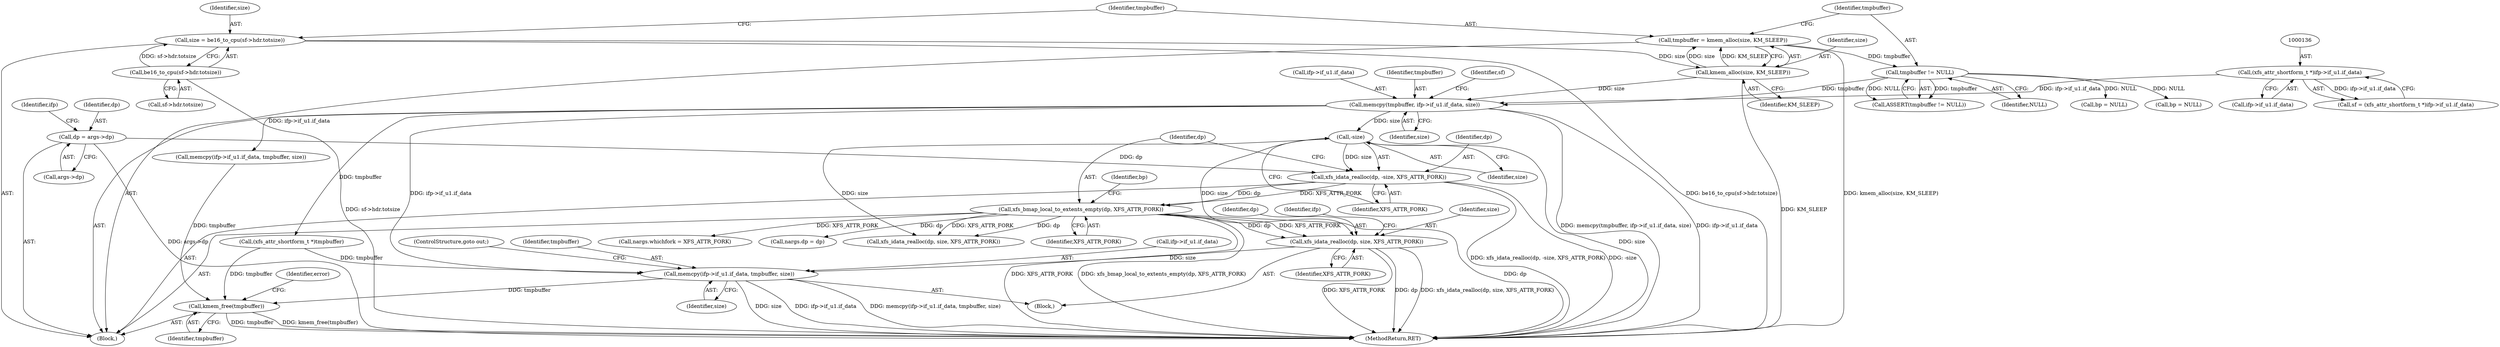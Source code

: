 digraph "0_linux_bb3d48dcf86a97dc25fe9fc2c11938e19cb4399a@API" {
"1000237" [label="(Call,xfs_idata_realloc(dp, size, XFS_ATTR_FORK))"];
"1000177" [label="(Call,xfs_bmap_local_to_extents_empty(dp, XFS_ATTR_FORK))"];
"1000172" [label="(Call,xfs_idata_realloc(dp, -size, XFS_ATTR_FORK))"];
"1000123" [label="(Call,dp = args->dp)"];
"1000174" [label="(Call,-size)"];
"1000159" [label="(Call,memcpy(tmpbuffer, ifp->if_u1.if_data, size))"];
"1000156" [label="(Call,tmpbuffer != NULL)"];
"1000150" [label="(Call,tmpbuffer = kmem_alloc(size, KM_SLEEP))"];
"1000152" [label="(Call,kmem_alloc(size, KM_SLEEP))"];
"1000142" [label="(Call,size = be16_to_cpu(sf->hdr.totsize))"];
"1000144" [label="(Call,be16_to_cpu(sf->hdr.totsize))"];
"1000135" [label="(Call,(xfs_attr_shortform_t *)ifp->if_u1.if_data)"];
"1000241" [label="(Call,memcpy(ifp->if_u1.if_data, tmpbuffer, size))"];
"1000419" [label="(Call,kmem_free(tmpbuffer))"];
"1000109" [label="(Block,)"];
"1000151" [label="(Identifier,tmpbuffer)"];
"1000150" [label="(Call,tmpbuffer = kmem_alloc(size, KM_SLEEP))"];
"1000155" [label="(Call,ASSERT(tmpbuffer != NULL))"];
"1000175" [label="(Identifier,size)"];
"1000154" [label="(Identifier,KM_SLEEP)"];
"1000180" [label="(Call,bp = NULL)"];
"1000143" [label="(Identifier,size)"];
"1000142" [label="(Call,size = be16_to_cpu(sf->hdr.totsize))"];
"1000161" [label="(Call,ifp->if_u1.if_data)"];
"1000249" [label="(ControlStructure,goto out;)"];
"1000181" [label="(Identifier,bp)"];
"1000176" [label="(Identifier,XFS_ATTR_FORK)"];
"1000169" [label="(Call,(xfs_attr_shortform_t *)tmpbuffer)"];
"1000160" [label="(Identifier,tmpbuffer)"];
"1000420" [label="(Identifier,tmpbuffer)"];
"1000159" [label="(Call,memcpy(tmpbuffer, ifp->if_u1.if_data, size))"];
"1000231" [label="(Call,bp = NULL)"];
"1000133" [label="(Call,sf = (xfs_attr_shortform_t *)ifp->if_u1.if_data)"];
"1000166" [label="(Identifier,size)"];
"1000177" [label="(Call,xfs_bmap_local_to_extents_empty(dp, XFS_ATTR_FORK))"];
"1000247" [label="(Identifier,tmpbuffer)"];
"1000419" [label="(Call,kmem_free(tmpbuffer))"];
"1000244" [label="(Identifier,ifp)"];
"1000144" [label="(Call,be16_to_cpu(sf->hdr.totsize))"];
"1000153" [label="(Identifier,size)"];
"1000241" [label="(Call,memcpy(ifp->if_u1.if_data, tmpbuffer, size))"];
"1000248" [label="(Identifier,size)"];
"1000258" [label="(Call,nargs.dp = dp)"];
"1000174" [label="(Call,-size)"];
"1000135" [label="(Call,(xfs_attr_shortform_t *)ifp->if_u1.if_data)"];
"1000137" [label="(Call,ifp->if_u1.if_data)"];
"1000125" [label="(Call,args->dp)"];
"1000156" [label="(Call,tmpbuffer != NULL)"];
"1000157" [label="(Identifier,tmpbuffer)"];
"1000173" [label="(Identifier,dp)"];
"1000198" [label="(Call,xfs_idata_realloc(dp, size, XFS_ATTR_FORK))"];
"1000179" [label="(Identifier,XFS_ATTR_FORK)"];
"1000239" [label="(Identifier,size)"];
"1000145" [label="(Call,sf->hdr.totsize)"];
"1000152" [label="(Call,kmem_alloc(size, KM_SLEEP))"];
"1000238" [label="(Identifier,dp)"];
"1000242" [label="(Call,ifp->if_u1.if_data)"];
"1000423" [label="(MethodReturn,RET)"];
"1000178" [label="(Identifier,dp)"];
"1000123" [label="(Call,dp = args->dp)"];
"1000291" [label="(Call,nargs.whichfork = XFS_ATTR_FORK)"];
"1000237" [label="(Call,xfs_idata_realloc(dp, size, XFS_ATTR_FORK))"];
"1000124" [label="(Identifier,dp)"];
"1000240" [label="(Identifier,XFS_ATTR_FORK)"];
"1000129" [label="(Identifier,ifp)"];
"1000158" [label="(Identifier,NULL)"];
"1000168" [label="(Identifier,sf)"];
"1000202" [label="(Call,memcpy(ifp->if_u1.if_data, tmpbuffer, size))"];
"1000224" [label="(Block,)"];
"1000422" [label="(Identifier,error)"];
"1000172" [label="(Call,xfs_idata_realloc(dp, -size, XFS_ATTR_FORK))"];
"1000237" -> "1000224"  [label="AST: "];
"1000237" -> "1000240"  [label="CFG: "];
"1000238" -> "1000237"  [label="AST: "];
"1000239" -> "1000237"  [label="AST: "];
"1000240" -> "1000237"  [label="AST: "];
"1000244" -> "1000237"  [label="CFG: "];
"1000237" -> "1000423"  [label="DDG: xfs_idata_realloc(dp, size, XFS_ATTR_FORK)"];
"1000237" -> "1000423"  [label="DDG: XFS_ATTR_FORK"];
"1000237" -> "1000423"  [label="DDG: dp"];
"1000177" -> "1000237"  [label="DDG: dp"];
"1000177" -> "1000237"  [label="DDG: XFS_ATTR_FORK"];
"1000174" -> "1000237"  [label="DDG: size"];
"1000237" -> "1000241"  [label="DDG: size"];
"1000177" -> "1000109"  [label="AST: "];
"1000177" -> "1000179"  [label="CFG: "];
"1000178" -> "1000177"  [label="AST: "];
"1000179" -> "1000177"  [label="AST: "];
"1000181" -> "1000177"  [label="CFG: "];
"1000177" -> "1000423"  [label="DDG: dp"];
"1000177" -> "1000423"  [label="DDG: XFS_ATTR_FORK"];
"1000177" -> "1000423"  [label="DDG: xfs_bmap_local_to_extents_empty(dp, XFS_ATTR_FORK)"];
"1000172" -> "1000177"  [label="DDG: dp"];
"1000172" -> "1000177"  [label="DDG: XFS_ATTR_FORK"];
"1000177" -> "1000198"  [label="DDG: dp"];
"1000177" -> "1000198"  [label="DDG: XFS_ATTR_FORK"];
"1000177" -> "1000258"  [label="DDG: dp"];
"1000177" -> "1000291"  [label="DDG: XFS_ATTR_FORK"];
"1000172" -> "1000109"  [label="AST: "];
"1000172" -> "1000176"  [label="CFG: "];
"1000173" -> "1000172"  [label="AST: "];
"1000174" -> "1000172"  [label="AST: "];
"1000176" -> "1000172"  [label="AST: "];
"1000178" -> "1000172"  [label="CFG: "];
"1000172" -> "1000423"  [label="DDG: xfs_idata_realloc(dp, -size, XFS_ATTR_FORK)"];
"1000172" -> "1000423"  [label="DDG: -size"];
"1000123" -> "1000172"  [label="DDG: dp"];
"1000174" -> "1000172"  [label="DDG: size"];
"1000123" -> "1000109"  [label="AST: "];
"1000123" -> "1000125"  [label="CFG: "];
"1000124" -> "1000123"  [label="AST: "];
"1000125" -> "1000123"  [label="AST: "];
"1000129" -> "1000123"  [label="CFG: "];
"1000123" -> "1000423"  [label="DDG: args->dp"];
"1000174" -> "1000175"  [label="CFG: "];
"1000175" -> "1000174"  [label="AST: "];
"1000176" -> "1000174"  [label="CFG: "];
"1000174" -> "1000423"  [label="DDG: size"];
"1000159" -> "1000174"  [label="DDG: size"];
"1000174" -> "1000198"  [label="DDG: size"];
"1000159" -> "1000109"  [label="AST: "];
"1000159" -> "1000166"  [label="CFG: "];
"1000160" -> "1000159"  [label="AST: "];
"1000161" -> "1000159"  [label="AST: "];
"1000166" -> "1000159"  [label="AST: "];
"1000168" -> "1000159"  [label="CFG: "];
"1000159" -> "1000423"  [label="DDG: memcpy(tmpbuffer, ifp->if_u1.if_data, size)"];
"1000159" -> "1000423"  [label="DDG: ifp->if_u1.if_data"];
"1000156" -> "1000159"  [label="DDG: tmpbuffer"];
"1000135" -> "1000159"  [label="DDG: ifp->if_u1.if_data"];
"1000152" -> "1000159"  [label="DDG: size"];
"1000159" -> "1000169"  [label="DDG: tmpbuffer"];
"1000159" -> "1000202"  [label="DDG: ifp->if_u1.if_data"];
"1000159" -> "1000241"  [label="DDG: ifp->if_u1.if_data"];
"1000156" -> "1000155"  [label="AST: "];
"1000156" -> "1000158"  [label="CFG: "];
"1000157" -> "1000156"  [label="AST: "];
"1000158" -> "1000156"  [label="AST: "];
"1000155" -> "1000156"  [label="CFG: "];
"1000156" -> "1000155"  [label="DDG: tmpbuffer"];
"1000156" -> "1000155"  [label="DDG: NULL"];
"1000150" -> "1000156"  [label="DDG: tmpbuffer"];
"1000156" -> "1000180"  [label="DDG: NULL"];
"1000156" -> "1000231"  [label="DDG: NULL"];
"1000150" -> "1000109"  [label="AST: "];
"1000150" -> "1000152"  [label="CFG: "];
"1000151" -> "1000150"  [label="AST: "];
"1000152" -> "1000150"  [label="AST: "];
"1000157" -> "1000150"  [label="CFG: "];
"1000150" -> "1000423"  [label="DDG: kmem_alloc(size, KM_SLEEP)"];
"1000152" -> "1000150"  [label="DDG: size"];
"1000152" -> "1000150"  [label="DDG: KM_SLEEP"];
"1000152" -> "1000154"  [label="CFG: "];
"1000153" -> "1000152"  [label="AST: "];
"1000154" -> "1000152"  [label="AST: "];
"1000152" -> "1000423"  [label="DDG: KM_SLEEP"];
"1000142" -> "1000152"  [label="DDG: size"];
"1000142" -> "1000109"  [label="AST: "];
"1000142" -> "1000144"  [label="CFG: "];
"1000143" -> "1000142"  [label="AST: "];
"1000144" -> "1000142"  [label="AST: "];
"1000151" -> "1000142"  [label="CFG: "];
"1000142" -> "1000423"  [label="DDG: be16_to_cpu(sf->hdr.totsize)"];
"1000144" -> "1000142"  [label="DDG: sf->hdr.totsize"];
"1000144" -> "1000145"  [label="CFG: "];
"1000145" -> "1000144"  [label="AST: "];
"1000144" -> "1000423"  [label="DDG: sf->hdr.totsize"];
"1000135" -> "1000133"  [label="AST: "];
"1000135" -> "1000137"  [label="CFG: "];
"1000136" -> "1000135"  [label="AST: "];
"1000137" -> "1000135"  [label="AST: "];
"1000133" -> "1000135"  [label="CFG: "];
"1000135" -> "1000133"  [label="DDG: ifp->if_u1.if_data"];
"1000241" -> "1000224"  [label="AST: "];
"1000241" -> "1000248"  [label="CFG: "];
"1000242" -> "1000241"  [label="AST: "];
"1000247" -> "1000241"  [label="AST: "];
"1000248" -> "1000241"  [label="AST: "];
"1000249" -> "1000241"  [label="CFG: "];
"1000241" -> "1000423"  [label="DDG: size"];
"1000241" -> "1000423"  [label="DDG: ifp->if_u1.if_data"];
"1000241" -> "1000423"  [label="DDG: memcpy(ifp->if_u1.if_data, tmpbuffer, size)"];
"1000169" -> "1000241"  [label="DDG: tmpbuffer"];
"1000241" -> "1000419"  [label="DDG: tmpbuffer"];
"1000419" -> "1000109"  [label="AST: "];
"1000419" -> "1000420"  [label="CFG: "];
"1000420" -> "1000419"  [label="AST: "];
"1000422" -> "1000419"  [label="CFG: "];
"1000419" -> "1000423"  [label="DDG: tmpbuffer"];
"1000419" -> "1000423"  [label="DDG: kmem_free(tmpbuffer)"];
"1000202" -> "1000419"  [label="DDG: tmpbuffer"];
"1000169" -> "1000419"  [label="DDG: tmpbuffer"];
}
